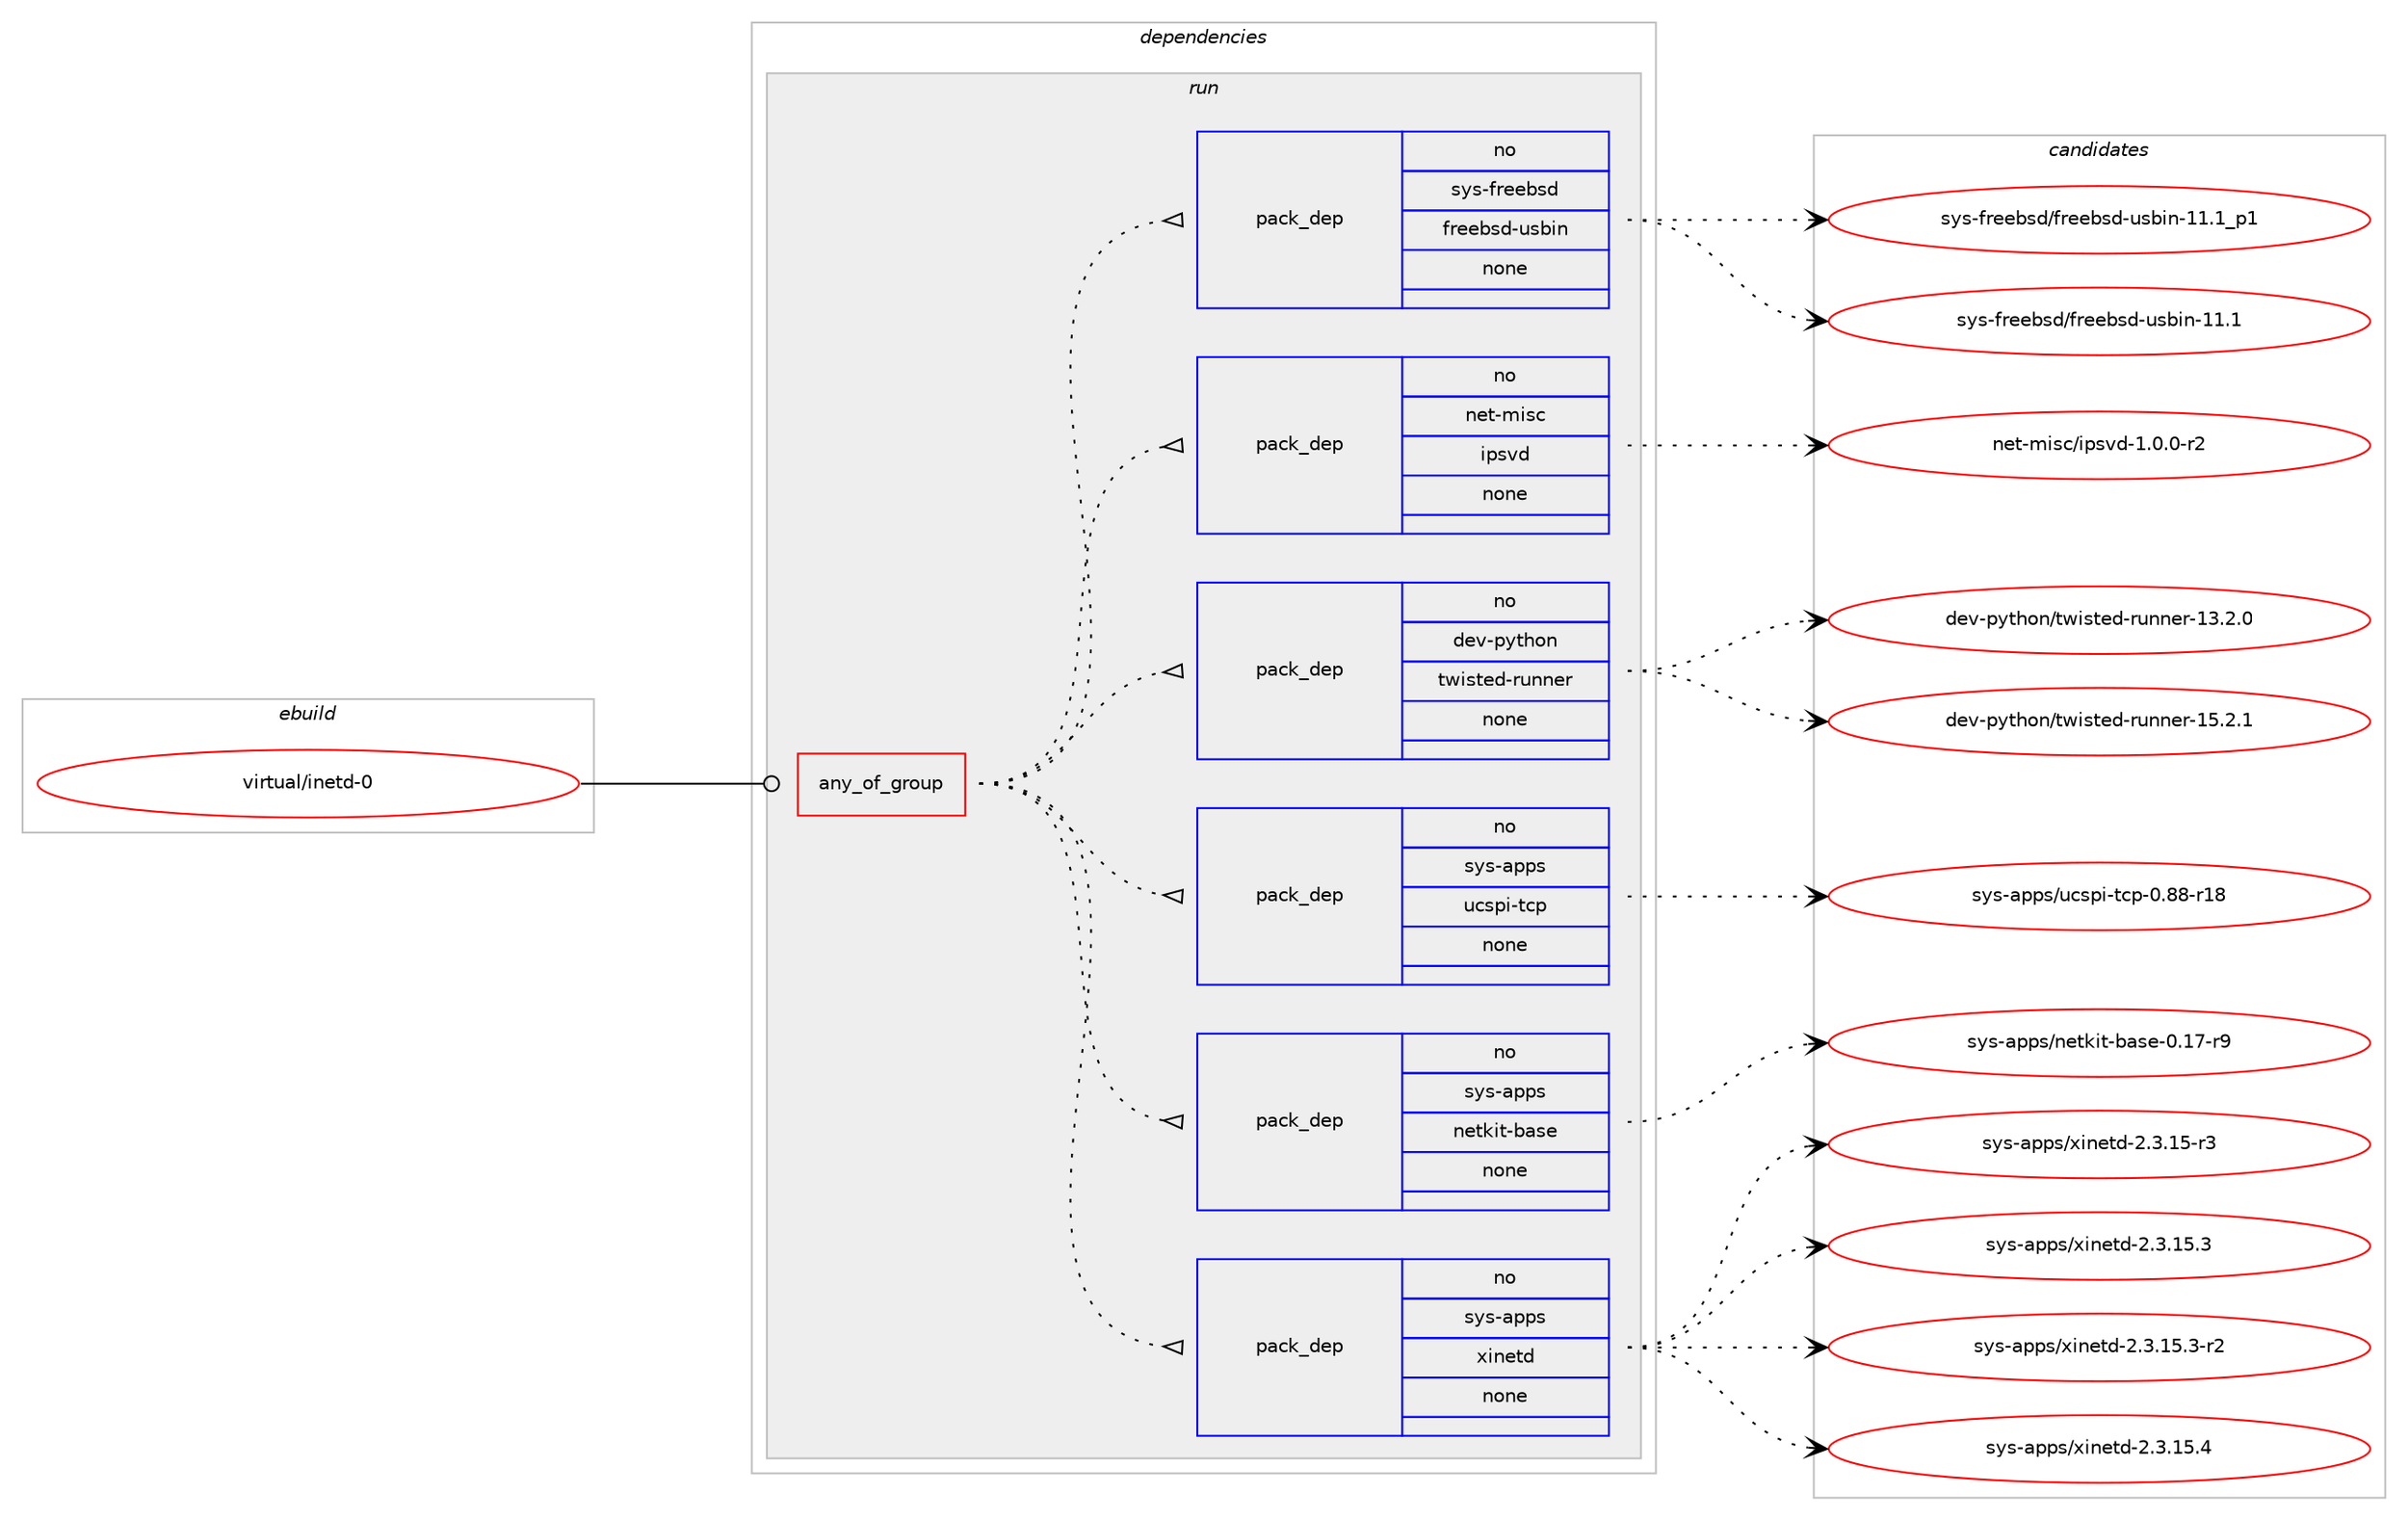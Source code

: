 digraph prolog {

# *************
# Graph options
# *************

newrank=true;
concentrate=true;
compound=true;
graph [rankdir=LR,fontname=Helvetica,fontsize=10,ranksep=1.5];#, ranksep=2.5, nodesep=0.2];
edge  [arrowhead=vee];
node  [fontname=Helvetica,fontsize=10];

# **********
# The ebuild
# **********

subgraph cluster_leftcol {
color=gray;
rank=same;
label=<<i>ebuild</i>>;
id [label="virtual/inetd-0", color=red, width=4, href="../virtual/inetd-0.svg"];
}

# ****************
# The dependencies
# ****************

subgraph cluster_midcol {
color=gray;
label=<<i>dependencies</i>>;
subgraph cluster_compile {
fillcolor="#eeeeee";
style=filled;
label=<<i>compile</i>>;
}
subgraph cluster_compileandrun {
fillcolor="#eeeeee";
style=filled;
label=<<i>compile and run</i>>;
}
subgraph cluster_run {
fillcolor="#eeeeee";
style=filled;
label=<<i>run</i>>;
subgraph any27838 {
dependency1741162 [label=<<TABLE BORDER="0" CELLBORDER="1" CELLSPACING="0" CELLPADDING="4"><TR><TD CELLPADDING="10">any_of_group</TD></TR></TABLE>>, shape=none, color=red];subgraph pack1249758 {
dependency1741163 [label=<<TABLE BORDER="0" CELLBORDER="1" CELLSPACING="0" CELLPADDING="4" WIDTH="220"><TR><TD ROWSPAN="6" CELLPADDING="30">pack_dep</TD></TR><TR><TD WIDTH="110">no</TD></TR><TR><TD>sys-apps</TD></TR><TR><TD>xinetd</TD></TR><TR><TD>none</TD></TR><TR><TD></TD></TR></TABLE>>, shape=none, color=blue];
}
dependency1741162:e -> dependency1741163:w [weight=20,style="dotted",arrowhead="oinv"];
subgraph pack1249759 {
dependency1741164 [label=<<TABLE BORDER="0" CELLBORDER="1" CELLSPACING="0" CELLPADDING="4" WIDTH="220"><TR><TD ROWSPAN="6" CELLPADDING="30">pack_dep</TD></TR><TR><TD WIDTH="110">no</TD></TR><TR><TD>sys-apps</TD></TR><TR><TD>netkit-base</TD></TR><TR><TD>none</TD></TR><TR><TD></TD></TR></TABLE>>, shape=none, color=blue];
}
dependency1741162:e -> dependency1741164:w [weight=20,style="dotted",arrowhead="oinv"];
subgraph pack1249760 {
dependency1741165 [label=<<TABLE BORDER="0" CELLBORDER="1" CELLSPACING="0" CELLPADDING="4" WIDTH="220"><TR><TD ROWSPAN="6" CELLPADDING="30">pack_dep</TD></TR><TR><TD WIDTH="110">no</TD></TR><TR><TD>sys-apps</TD></TR><TR><TD>ucspi-tcp</TD></TR><TR><TD>none</TD></TR><TR><TD></TD></TR></TABLE>>, shape=none, color=blue];
}
dependency1741162:e -> dependency1741165:w [weight=20,style="dotted",arrowhead="oinv"];
subgraph pack1249761 {
dependency1741166 [label=<<TABLE BORDER="0" CELLBORDER="1" CELLSPACING="0" CELLPADDING="4" WIDTH="220"><TR><TD ROWSPAN="6" CELLPADDING="30">pack_dep</TD></TR><TR><TD WIDTH="110">no</TD></TR><TR><TD>dev-python</TD></TR><TR><TD>twisted-runner</TD></TR><TR><TD>none</TD></TR><TR><TD></TD></TR></TABLE>>, shape=none, color=blue];
}
dependency1741162:e -> dependency1741166:w [weight=20,style="dotted",arrowhead="oinv"];
subgraph pack1249762 {
dependency1741167 [label=<<TABLE BORDER="0" CELLBORDER="1" CELLSPACING="0" CELLPADDING="4" WIDTH="220"><TR><TD ROWSPAN="6" CELLPADDING="30">pack_dep</TD></TR><TR><TD WIDTH="110">no</TD></TR><TR><TD>net-misc</TD></TR><TR><TD>ipsvd</TD></TR><TR><TD>none</TD></TR><TR><TD></TD></TR></TABLE>>, shape=none, color=blue];
}
dependency1741162:e -> dependency1741167:w [weight=20,style="dotted",arrowhead="oinv"];
subgraph pack1249763 {
dependency1741168 [label=<<TABLE BORDER="0" CELLBORDER="1" CELLSPACING="0" CELLPADDING="4" WIDTH="220"><TR><TD ROWSPAN="6" CELLPADDING="30">pack_dep</TD></TR><TR><TD WIDTH="110">no</TD></TR><TR><TD>sys-freebsd</TD></TR><TR><TD>freebsd-usbin</TD></TR><TR><TD>none</TD></TR><TR><TD></TD></TR></TABLE>>, shape=none, color=blue];
}
dependency1741162:e -> dependency1741168:w [weight=20,style="dotted",arrowhead="oinv"];
}
id:e -> dependency1741162:w [weight=20,style="solid",arrowhead="odot"];
}
}

# **************
# The candidates
# **************

subgraph cluster_choices {
rank=same;
color=gray;
label=<<i>candidates</i>>;

subgraph choice1249758 {
color=black;
nodesep=1;
choice115121115459711211211547120105110101116100455046514649534511451 [label="sys-apps/xinetd-2.3.15-r3", color=red, width=4,href="../sys-apps/xinetd-2.3.15-r3.svg"];
choice115121115459711211211547120105110101116100455046514649534651 [label="sys-apps/xinetd-2.3.15.3", color=red, width=4,href="../sys-apps/xinetd-2.3.15.3.svg"];
choice1151211154597112112115471201051101011161004550465146495346514511450 [label="sys-apps/xinetd-2.3.15.3-r2", color=red, width=4,href="../sys-apps/xinetd-2.3.15.3-r2.svg"];
choice115121115459711211211547120105110101116100455046514649534652 [label="sys-apps/xinetd-2.3.15.4", color=red, width=4,href="../sys-apps/xinetd-2.3.15.4.svg"];
dependency1741163:e -> choice115121115459711211211547120105110101116100455046514649534511451:w [style=dotted,weight="100"];
dependency1741163:e -> choice115121115459711211211547120105110101116100455046514649534651:w [style=dotted,weight="100"];
dependency1741163:e -> choice1151211154597112112115471201051101011161004550465146495346514511450:w [style=dotted,weight="100"];
dependency1741163:e -> choice115121115459711211211547120105110101116100455046514649534652:w [style=dotted,weight="100"];
}
subgraph choice1249759 {
color=black;
nodesep=1;
choice11512111545971121121154711010111610710511645989711510145484649554511457 [label="sys-apps/netkit-base-0.17-r9", color=red, width=4,href="../sys-apps/netkit-base-0.17-r9.svg"];
dependency1741164:e -> choice11512111545971121121154711010111610710511645989711510145484649554511457:w [style=dotted,weight="100"];
}
subgraph choice1249760 {
color=black;
nodesep=1;
choice1151211154597112112115471179911511210545116991124548465656451144956 [label="sys-apps/ucspi-tcp-0.88-r18", color=red, width=4,href="../sys-apps/ucspi-tcp-0.88-r18.svg"];
dependency1741165:e -> choice1151211154597112112115471179911511210545116991124548465656451144956:w [style=dotted,weight="100"];
}
subgraph choice1249761 {
color=black;
nodesep=1;
choice10010111845112121116104111110471161191051151161011004511411711011010111445495146504648 [label="dev-python/twisted-runner-13.2.0", color=red, width=4,href="../dev-python/twisted-runner-13.2.0.svg"];
choice10010111845112121116104111110471161191051151161011004511411711011010111445495346504649 [label="dev-python/twisted-runner-15.2.1", color=red, width=4,href="../dev-python/twisted-runner-15.2.1.svg"];
dependency1741166:e -> choice10010111845112121116104111110471161191051151161011004511411711011010111445495146504648:w [style=dotted,weight="100"];
dependency1741166:e -> choice10010111845112121116104111110471161191051151161011004511411711011010111445495346504649:w [style=dotted,weight="100"];
}
subgraph choice1249762 {
color=black;
nodesep=1;
choice1101011164510910511599471051121151181004549464846484511450 [label="net-misc/ipsvd-1.0.0-r2", color=red, width=4,href="../net-misc/ipsvd-1.0.0-r2.svg"];
dependency1741167:e -> choice1101011164510910511599471051121151181004549464846484511450:w [style=dotted,weight="100"];
}
subgraph choice1249763 {
color=black;
nodesep=1;
choice1151211154510211410110198115100471021141011019811510045117115981051104549494649 [label="sys-freebsd/freebsd-usbin-11.1", color=red, width=4,href="../sys-freebsd/freebsd-usbin-11.1.svg"];
choice11512111545102114101101981151004710211410110198115100451171159810511045494946499511249 [label="sys-freebsd/freebsd-usbin-11.1_p1", color=red, width=4,href="../sys-freebsd/freebsd-usbin-11.1_p1.svg"];
dependency1741168:e -> choice1151211154510211410110198115100471021141011019811510045117115981051104549494649:w [style=dotted,weight="100"];
dependency1741168:e -> choice11512111545102114101101981151004710211410110198115100451171159810511045494946499511249:w [style=dotted,weight="100"];
}
}

}
